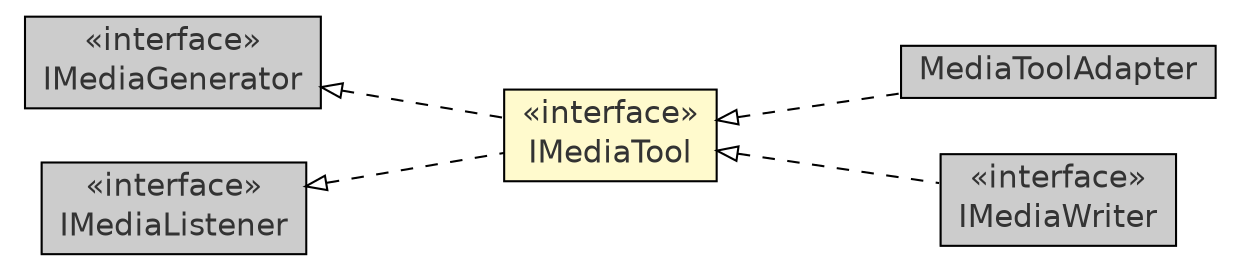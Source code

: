 #!/usr/local/bin/dot
#
# Class diagram 
# Generated by UmlGraph version 4.8 (http://www.spinellis.gr/sw/umlgraph)
#

digraph G {
	edge [fontname="Helvetica",fontsize=10,labelfontname="Helvetica",labelfontsize=10];
	node [fontname="Helvetica",fontsize=10,shape=plaintext];
	rankdir=LR;
	ranksep=1;
	// com.xuggle.mediatool.MediaToolAdapter
	c14107 [label=<<table border="0" cellborder="1" cellspacing="0" cellpadding="2" port="p" bgcolor="grey80" href="./MediaToolAdapter.html">
		<tr><td><table border="0" cellspacing="0" cellpadding="1">
			<tr><td> MediaToolAdapter </td></tr>
		</table></td></tr>
		</table>>, fontname="Helvetica", fontcolor="grey20", fontsize=15.0];
	// com.xuggle.mediatool.IMediaTool
	c14108 [label=<<table border="0" cellborder="1" cellspacing="0" cellpadding="2" port="p" bgcolor="lemonChiffon" href="./IMediaTool.html">
		<tr><td><table border="0" cellspacing="0" cellpadding="1">
			<tr><td> &laquo;interface&raquo; </td></tr>
			<tr><td> IMediaTool </td></tr>
		</table></td></tr>
		</table>>, fontname="Helvetica", fontcolor="grey20", fontsize=15.0];
	// com.xuggle.mediatool.IMediaGenerator
	c14111 [label=<<table border="0" cellborder="1" cellspacing="0" cellpadding="2" port="p" bgcolor="grey80" href="./IMediaGenerator.html">
		<tr><td><table border="0" cellspacing="0" cellpadding="1">
			<tr><td> &laquo;interface&raquo; </td></tr>
			<tr><td> IMediaGenerator </td></tr>
		</table></td></tr>
		</table>>, fontname="Helvetica", fontcolor="grey20", fontsize=15.0];
	// com.xuggle.mediatool.IMediaWriter
	c14112 [label=<<table border="0" cellborder="1" cellspacing="0" cellpadding="2" port="p" bgcolor="grey80" href="./IMediaWriter.html">
		<tr><td><table border="0" cellspacing="0" cellpadding="1">
			<tr><td> &laquo;interface&raquo; </td></tr>
			<tr><td> IMediaWriter </td></tr>
		</table></td></tr>
		</table>>, fontname="Helvetica", fontcolor="grey20", fontsize=15.0];
	// com.xuggle.mediatool.IMediaListener
	c14120 [label=<<table border="0" cellborder="1" cellspacing="0" cellpadding="2" port="p" bgcolor="grey80" href="./IMediaListener.html">
		<tr><td><table border="0" cellspacing="0" cellpadding="1">
			<tr><td> &laquo;interface&raquo; </td></tr>
			<tr><td> IMediaListener </td></tr>
		</table></td></tr>
		</table>>, fontname="Helvetica", fontcolor="grey20", fontsize=15.0];
	//com.xuggle.mediatool.MediaToolAdapter implements com.xuggle.mediatool.IMediaTool
	c14108:p -> c14107:p [dir=back,arrowtail=empty,style=dashed];
	//com.xuggle.mediatool.IMediaTool implements com.xuggle.mediatool.IMediaGenerator
	c14111:p -> c14108:p [dir=back,arrowtail=empty,style=dashed];
	//com.xuggle.mediatool.IMediaTool implements com.xuggle.mediatool.IMediaListener
	c14120:p -> c14108:p [dir=back,arrowtail=empty,style=dashed];
	//com.xuggle.mediatool.IMediaWriter implements com.xuggle.mediatool.IMediaTool
	c14108:p -> c14112:p [dir=back,arrowtail=empty,style=dashed];
}

